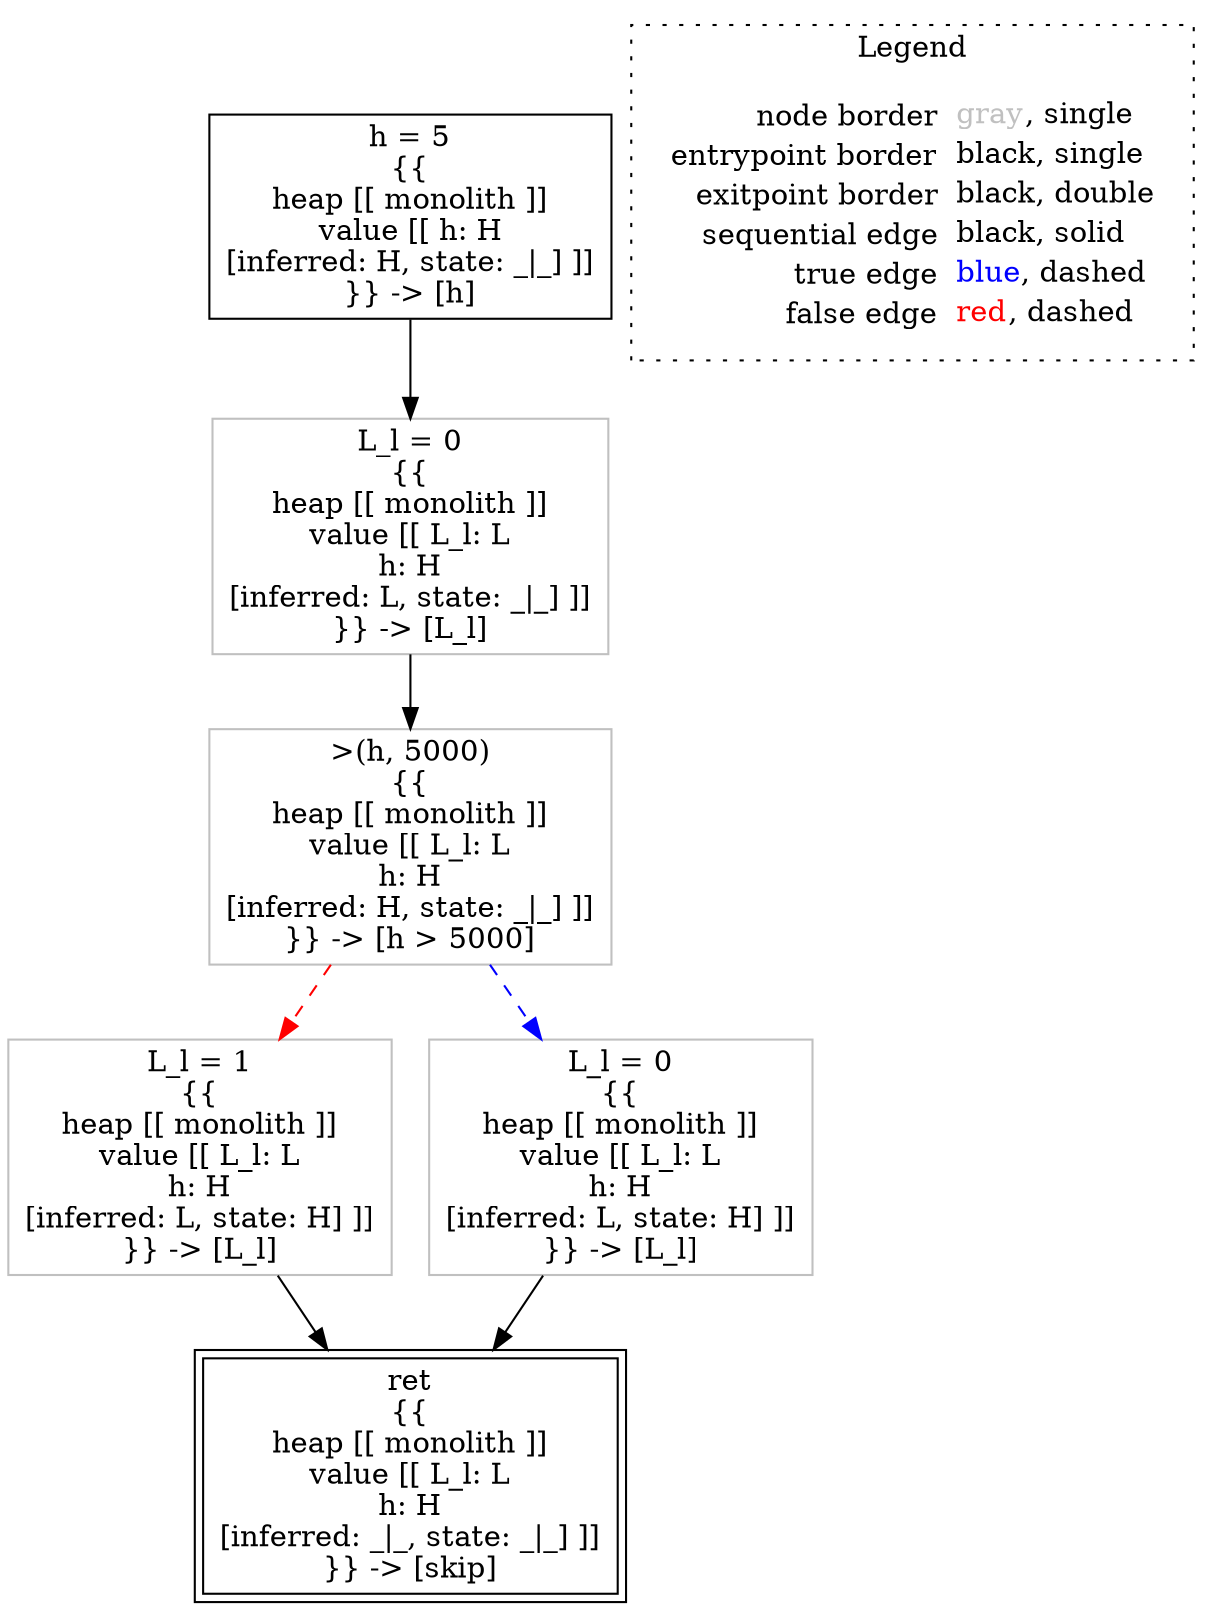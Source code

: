 digraph {
	"node0" [shape="rect",color="black",label=<h = 5<BR/>{{<BR/>heap [[ monolith ]]<BR/>value [[ h: H<BR/>[inferred: H, state: _|_] ]]<BR/>}} -&gt; [h]>];
	"node1" [shape="rect",color="black",peripheries="2",label=<ret<BR/>{{<BR/>heap [[ monolith ]]<BR/>value [[ L_l: L<BR/>h: H<BR/>[inferred: _|_, state: _|_] ]]<BR/>}} -&gt; [skip]>];
	"node2" [shape="rect",color="gray",label=<L_l = 0<BR/>{{<BR/>heap [[ monolith ]]<BR/>value [[ L_l: L<BR/>h: H<BR/>[inferred: L, state: _|_] ]]<BR/>}} -&gt; [L_l]>];
	"node3" [shape="rect",color="gray",label=<L_l = 1<BR/>{{<BR/>heap [[ monolith ]]<BR/>value [[ L_l: L<BR/>h: H<BR/>[inferred: L, state: H] ]]<BR/>}} -&gt; [L_l]>];
	"node4" [shape="rect",color="gray",label=<&gt;(h, 5000)<BR/>{{<BR/>heap [[ monolith ]]<BR/>value [[ L_l: L<BR/>h: H<BR/>[inferred: H, state: _|_] ]]<BR/>}} -&gt; [h &gt; 5000]>];
	"node5" [shape="rect",color="gray",label=<L_l = 0<BR/>{{<BR/>heap [[ monolith ]]<BR/>value [[ L_l: L<BR/>h: H<BR/>[inferred: L, state: H] ]]<BR/>}} -&gt; [L_l]>];
	"node2" -> "node4" [color="black"];
	"node3" -> "node1" [color="black"];
	"node0" -> "node2" [color="black"];
	"node4" -> "node3" [color="red",style="dashed"];
	"node4" -> "node5" [color="blue",style="dashed"];
	"node5" -> "node1" [color="black"];
subgraph cluster_legend {
	label="Legend";
	style=dotted;
	node [shape=plaintext];
	"legend" [label=<<table border="0" cellpadding="2" cellspacing="0" cellborder="0"><tr><td align="right">node border&nbsp;</td><td align="left"><font color="gray">gray</font>, single</td></tr><tr><td align="right">entrypoint border&nbsp;</td><td align="left"><font color="black">black</font>, single</td></tr><tr><td align="right">exitpoint border&nbsp;</td><td align="left"><font color="black">black</font>, double</td></tr><tr><td align="right">sequential edge&nbsp;</td><td align="left"><font color="black">black</font>, solid</td></tr><tr><td align="right">true edge&nbsp;</td><td align="left"><font color="blue">blue</font>, dashed</td></tr><tr><td align="right">false edge&nbsp;</td><td align="left"><font color="red">red</font>, dashed</td></tr></table>>];
}

}
